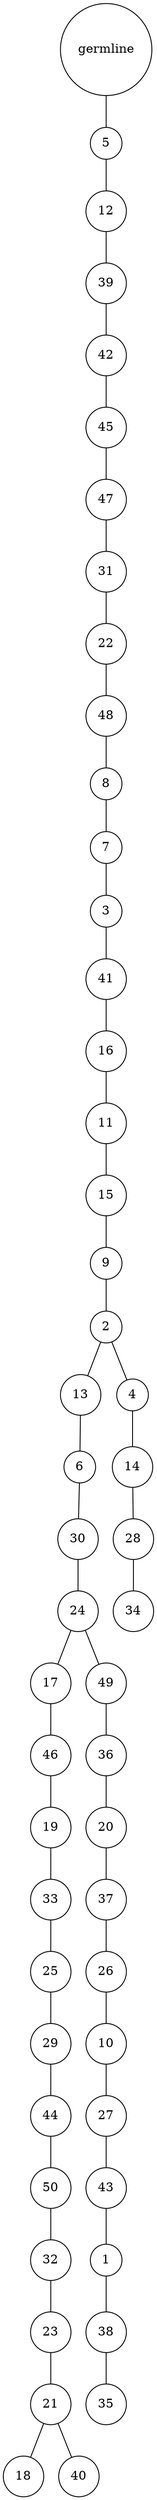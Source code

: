 graph {
	rankdir=UD;
	splines=line;
	node [shape=circle]
	"0x7fa3afa8ebb0" [label="germline"];
	"0x7fa3afa8ebe0" [label="5"];
	"0x7fa3afa8ebb0" -- "0x7fa3afa8ebe0" ;
	"0x7fa3afa8ec10" [label="12"];
	"0x7fa3afa8ebe0" -- "0x7fa3afa8ec10" ;
	"0x7fa3afa8ec40" [label="39"];
	"0x7fa3afa8ec10" -- "0x7fa3afa8ec40" ;
	"0x7fa3afa8ec70" [label="42"];
	"0x7fa3afa8ec40" -- "0x7fa3afa8ec70" ;
	"0x7fa3afa8eca0" [label="45"];
	"0x7fa3afa8ec70" -- "0x7fa3afa8eca0" ;
	"0x7fa3afa8ecd0" [label="47"];
	"0x7fa3afa8eca0" -- "0x7fa3afa8ecd0" ;
	"0x7fa3afa8ed00" [label="31"];
	"0x7fa3afa8ecd0" -- "0x7fa3afa8ed00" ;
	"0x7fa3afa8ed30" [label="22"];
	"0x7fa3afa8ed00" -- "0x7fa3afa8ed30" ;
	"0x7fa3afa8ed60" [label="48"];
	"0x7fa3afa8ed30" -- "0x7fa3afa8ed60" ;
	"0x7fa3afa8ed90" [label="8"];
	"0x7fa3afa8ed60" -- "0x7fa3afa8ed90" ;
	"0x7fa3afa8edc0" [label="7"];
	"0x7fa3afa8ed90" -- "0x7fa3afa8edc0" ;
	"0x7fa3afa8edf0" [label="3"];
	"0x7fa3afa8edc0" -- "0x7fa3afa8edf0" ;
	"0x7fa3afa8ee20" [label="41"];
	"0x7fa3afa8edf0" -- "0x7fa3afa8ee20" ;
	"0x7fa3afa8ee50" [label="16"];
	"0x7fa3afa8ee20" -- "0x7fa3afa8ee50" ;
	"0x7fa3afa8ee80" [label="11"];
	"0x7fa3afa8ee50" -- "0x7fa3afa8ee80" ;
	"0x7fa3afa8eeb0" [label="15"];
	"0x7fa3afa8ee80" -- "0x7fa3afa8eeb0" ;
	"0x7fa3afa8eee0" [label="9"];
	"0x7fa3afa8eeb0" -- "0x7fa3afa8eee0" ;
	"0x7fa3afa8ef10" [label="2"];
	"0x7fa3afa8eee0" -- "0x7fa3afa8ef10" ;
	"0x7fa3afa8ef40" [label="13"];
	"0x7fa3afa8ef10" -- "0x7fa3afa8ef40" ;
	"0x7fa3afa8ef70" [label="6"];
	"0x7fa3afa8ef40" -- "0x7fa3afa8ef70" ;
	"0x7fa3afa8efa0" [label="30"];
	"0x7fa3afa8ef70" -- "0x7fa3afa8efa0" ;
	"0x7fa3afa8efd0" [label="24"];
	"0x7fa3afa8efa0" -- "0x7fa3afa8efd0" ;
	"0x7fa3afa9e040" [label="17"];
	"0x7fa3afa8efd0" -- "0x7fa3afa9e040" ;
	"0x7fa3afa9e070" [label="46"];
	"0x7fa3afa9e040" -- "0x7fa3afa9e070" ;
	"0x7fa3afa9e0a0" [label="19"];
	"0x7fa3afa9e070" -- "0x7fa3afa9e0a0" ;
	"0x7fa3afa9e0d0" [label="33"];
	"0x7fa3afa9e0a0" -- "0x7fa3afa9e0d0" ;
	"0x7fa3afa9e100" [label="25"];
	"0x7fa3afa9e0d0" -- "0x7fa3afa9e100" ;
	"0x7fa3afa9e130" [label="29"];
	"0x7fa3afa9e100" -- "0x7fa3afa9e130" ;
	"0x7fa3afa9e160" [label="44"];
	"0x7fa3afa9e130" -- "0x7fa3afa9e160" ;
	"0x7fa3afa9e190" [label="50"];
	"0x7fa3afa9e160" -- "0x7fa3afa9e190" ;
	"0x7fa3afa9e1c0" [label="32"];
	"0x7fa3afa9e190" -- "0x7fa3afa9e1c0" ;
	"0x7fa3afa9e1f0" [label="23"];
	"0x7fa3afa9e1c0" -- "0x7fa3afa9e1f0" ;
	"0x7fa3afa9e220" [label="21"];
	"0x7fa3afa9e1f0" -- "0x7fa3afa9e220" ;
	"0x7fa3afa9e250" [label="18"];
	"0x7fa3afa9e220" -- "0x7fa3afa9e250" ;
	"0x7fa3afa9e280" [label="40"];
	"0x7fa3afa9e220" -- "0x7fa3afa9e280" ;
	"0x7fa3afa9e2b0" [label="49"];
	"0x7fa3afa8efd0" -- "0x7fa3afa9e2b0" ;
	"0x7fa3afa9e2e0" [label="36"];
	"0x7fa3afa9e2b0" -- "0x7fa3afa9e2e0" ;
	"0x7fa3afa9e310" [label="20"];
	"0x7fa3afa9e2e0" -- "0x7fa3afa9e310" ;
	"0x7fa3afa9e340" [label="37"];
	"0x7fa3afa9e310" -- "0x7fa3afa9e340" ;
	"0x7fa3afa9e370" [label="26"];
	"0x7fa3afa9e340" -- "0x7fa3afa9e370" ;
	"0x7fa3afa9e3a0" [label="10"];
	"0x7fa3afa9e370" -- "0x7fa3afa9e3a0" ;
	"0x7fa3afa9e3d0" [label="27"];
	"0x7fa3afa9e3a0" -- "0x7fa3afa9e3d0" ;
	"0x7fa3afa9e400" [label="43"];
	"0x7fa3afa9e3d0" -- "0x7fa3afa9e400" ;
	"0x7fa3afa9e430" [label="1"];
	"0x7fa3afa9e400" -- "0x7fa3afa9e430" ;
	"0x7fa3afa9e460" [label="38"];
	"0x7fa3afa9e430" -- "0x7fa3afa9e460" ;
	"0x7fa3afa9e490" [label="35"];
	"0x7fa3afa9e460" -- "0x7fa3afa9e490" ;
	"0x7fa3afa9e4c0" [label="4"];
	"0x7fa3afa8ef10" -- "0x7fa3afa9e4c0" ;
	"0x7fa3afa9e4f0" [label="14"];
	"0x7fa3afa9e4c0" -- "0x7fa3afa9e4f0" ;
	"0x7fa3afa9e520" [label="28"];
	"0x7fa3afa9e4f0" -- "0x7fa3afa9e520" ;
	"0x7fa3afa9e550" [label="34"];
	"0x7fa3afa9e520" -- "0x7fa3afa9e550" ;
}
